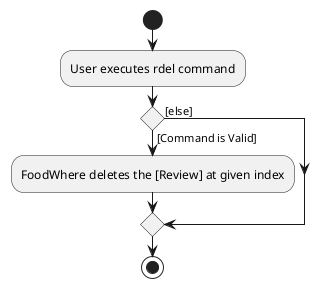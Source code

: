 @startuml
start
:User executes rdel command;

'Since the beta syntax does not support placing the condition outside the
'diamond we place it as the true branch instead.
if () then ([Command is Valid])
    :FoodWhere deletes the [Review] at given index;
else ([else])
endif
stop
@enduml
